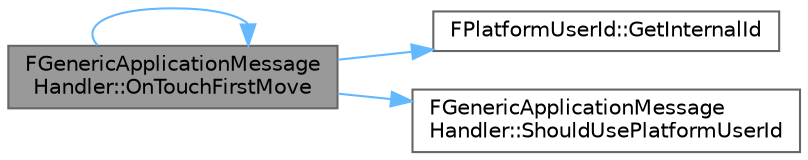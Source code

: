 digraph "FGenericApplicationMessageHandler::OnTouchFirstMove"
{
 // INTERACTIVE_SVG=YES
 // LATEX_PDF_SIZE
  bgcolor="transparent";
  edge [fontname=Helvetica,fontsize=10,labelfontname=Helvetica,labelfontsize=10];
  node [fontname=Helvetica,fontsize=10,shape=box,height=0.2,width=0.4];
  rankdir="LR";
  Node1 [id="Node000001",label="FGenericApplicationMessage\lHandler::OnTouchFirstMove",height=0.2,width=0.4,color="gray40", fillcolor="grey60", style="filled", fontcolor="black",tooltip=" "];
  Node1 -> Node2 [id="edge1_Node000001_Node000002",color="steelblue1",style="solid",tooltip=" "];
  Node2 [id="Node000002",label="FPlatformUserId::GetInternalId",height=0.2,width=0.4,color="grey40", fillcolor="white", style="filled",URL="$db/d29/structFPlatformUserId.html#afd3871b46a857941fe52a9928007912b",tooltip="Returns the internal id for debugging/etc."];
  Node1 -> Node1 [id="edge2_Node000001_Node000001",color="steelblue1",style="solid",tooltip=" "];
  Node1 -> Node3 [id="edge3_Node000001_Node000003",color="steelblue1",style="solid",tooltip=" "];
  Node3 [id="Node000003",label="FGenericApplicationMessage\lHandler::ShouldUsePlatformUserId",height=0.2,width=0.4,color="grey40", fillcolor="white", style="filled",URL="$d3/d8b/classFGenericApplicationMessageHandler.html#acc4d7324c230ccd62866623236fd8784",tooltip="Return true if this message handler expects FPlatformUserIds."];
}
